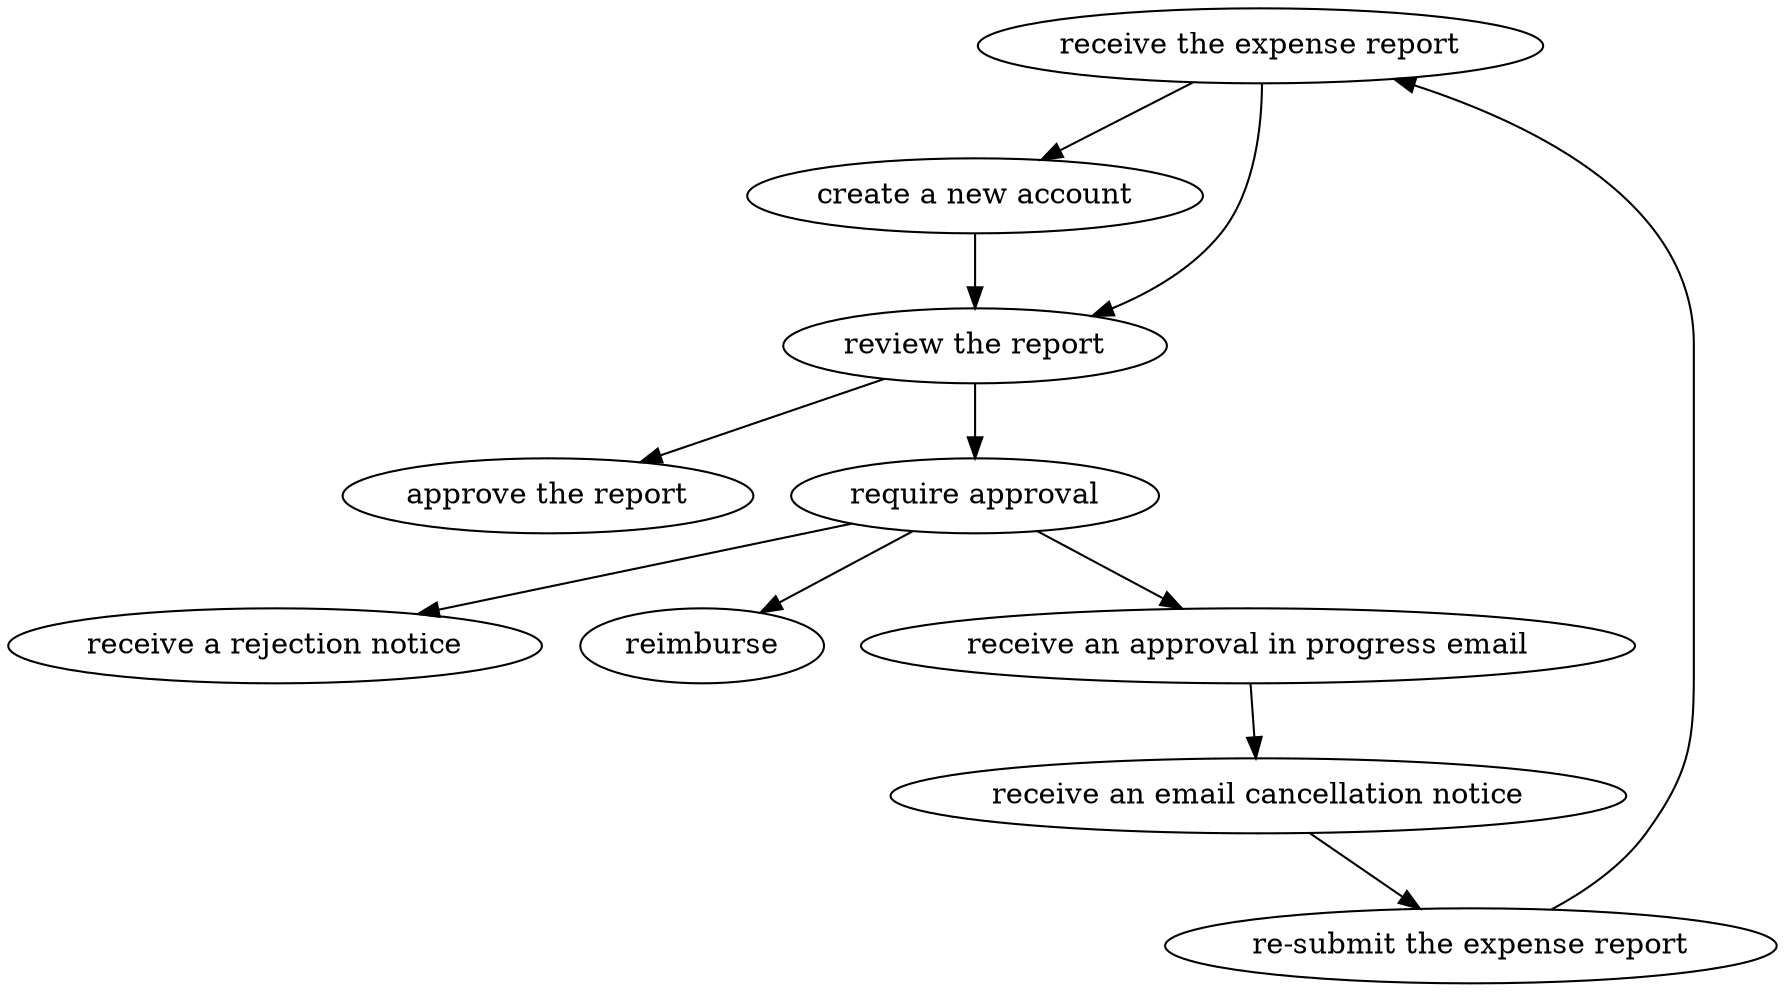 strict digraph "doc-9.5" {
	graph [name="doc-9.5"];
	"receive the expense report"	[attrs="{'type': 'Activity', 'label': 'receive the expense report'}"];
	"create a new account"	[attrs="{'type': 'Activity', 'label': 'create a new account'}"];
	"receive the expense report" -> "create a new account"	[attrs="{'type': 'flow', 'label': 'flow'}"];
	"review the report"	[attrs="{'type': 'Activity', 'label': 'review the report'}"];
	"receive the expense report" -> "review the report"	[attrs="{'type': 'flow', 'label': 'flow'}"];
	"create a new account" -> "review the report"	[attrs="{'type': 'flow', 'label': 'flow'}"];
	"approve the report"	[attrs="{'type': 'Activity', 'label': 'approve the report'}"];
	"review the report" -> "approve the report"	[attrs="{'type': 'flow', 'label': 'flow'}"];
	"require approval"	[attrs="{'type': 'Activity', 'label': 'require approval'}"];
	"review the report" -> "require approval"	[attrs="{'type': 'flow', 'label': 'flow'}"];
	"receive a rejection notice"	[attrs="{'type': 'Activity', 'label': 'receive a rejection notice'}"];
	"require approval" -> "receive a rejection notice"	[attrs="{'type': 'flow', 'label': 'flow'}"];
	reimburse	[attrs="{'type': 'Activity', 'label': 'reimburse'}"];
	"require approval" -> reimburse	[attrs="{'type': 'flow', 'label': 'flow'}"];
	"receive an approval in progress email"	[attrs="{'type': 'Activity', 'label': 'receive an approval in progress email'}"];
	"require approval" -> "receive an approval in progress email"	[attrs="{'type': 'flow', 'label': 'flow'}"];
	"receive an email cancellation notice"	[attrs="{'type': 'Activity', 'label': 'receive an email cancellation notice'}"];
	"receive an approval in progress email" -> "receive an email cancellation notice"	[attrs="{'type': 'flow', 'label': 'flow'}"];
	"re-submit the expense report"	[attrs="{'type': 'Activity', 'label': 're-submit the expense report'}"];
	"receive an email cancellation notice" -> "re-submit the expense report"	[attrs="{'type': 'flow', 'label': 'flow'}"];
	"re-submit the expense report" -> "receive the expense report"	[attrs="{'type': 'flow', 'label': 'flow'}"];
}
